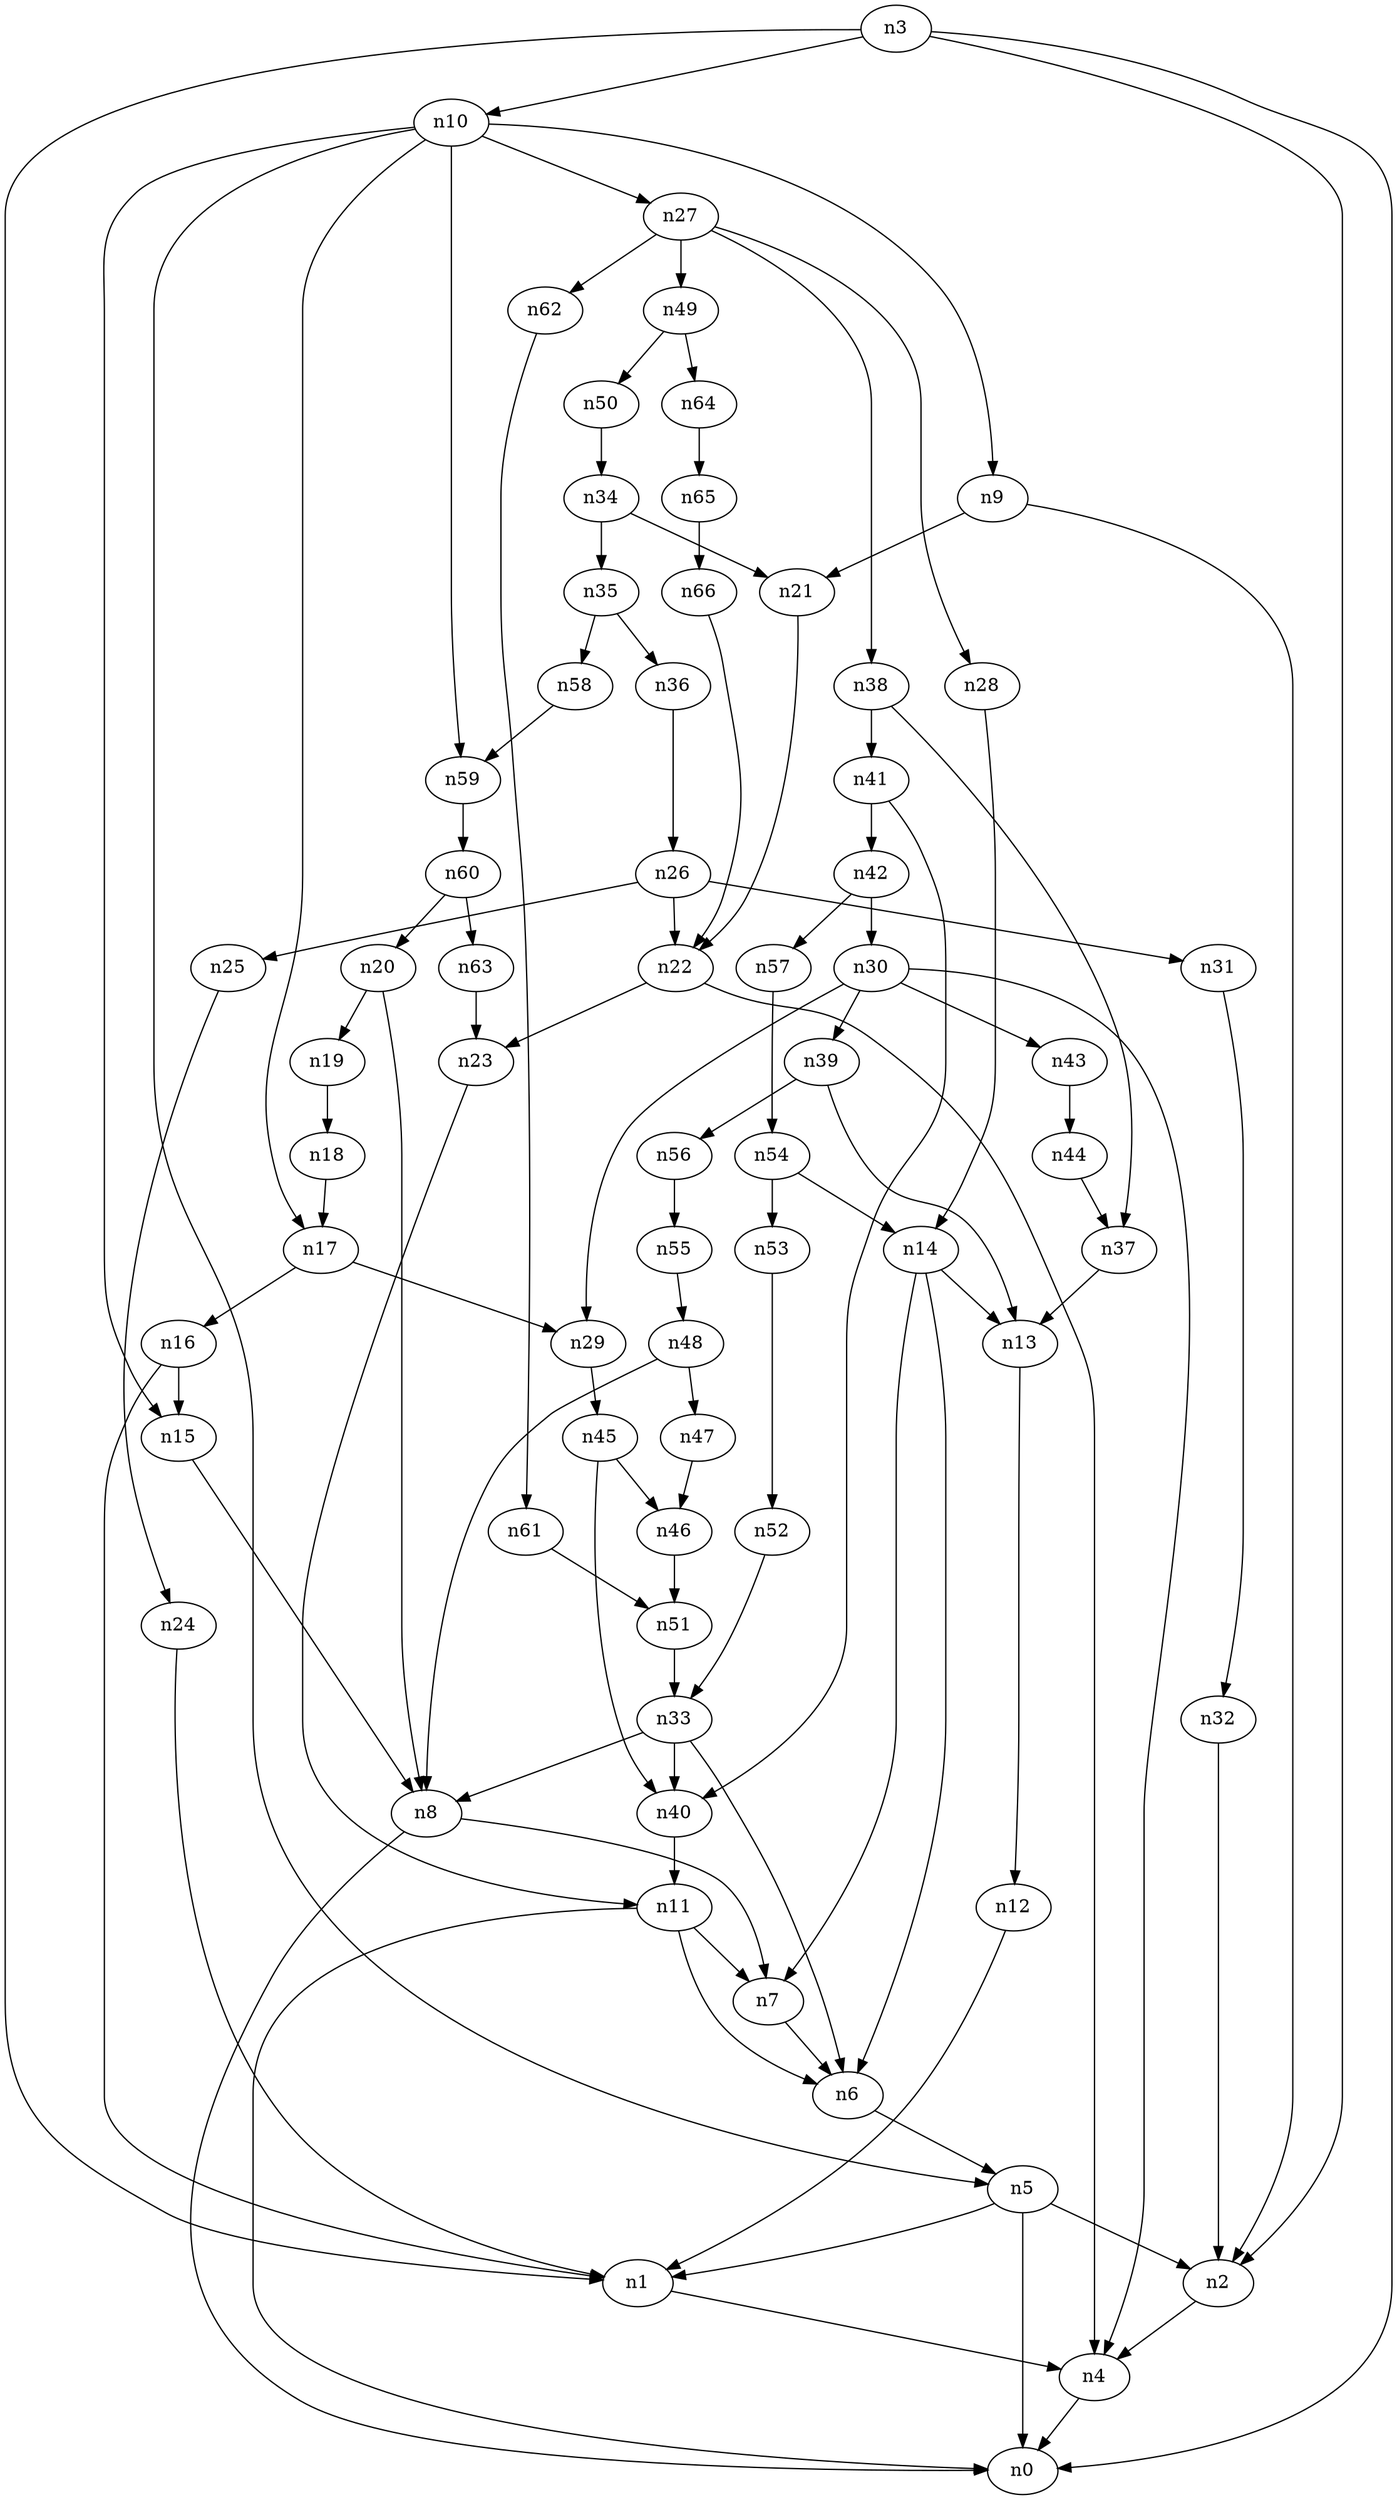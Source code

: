 digraph G {
	n1 -> n4	 [_graphml_id=e4];
	n2 -> n4	 [_graphml_id=e7];
	n3 -> n0	 [_graphml_id=e0];
	n3 -> n1	 [_graphml_id=e3];
	n3 -> n2	 [_graphml_id=e6];
	n3 -> n10	 [_graphml_id=e38];
	n4 -> n0	 [_graphml_id=e1];
	n5 -> n0	 [_graphml_id=e2];
	n5 -> n1	 [_graphml_id=e5];
	n5 -> n2	 [_graphml_id=e8];
	n6 -> n5	 [_graphml_id=e9];
	n7 -> n6	 [_graphml_id=e10];
	n8 -> n0	 [_graphml_id=e12];
	n8 -> n7	 [_graphml_id=e11];
	n9 -> n2	 [_graphml_id=e13];
	n9 -> n21	 [_graphml_id=e33];
	n10 -> n5	 [_graphml_id=e15];
	n10 -> n9	 [_graphml_id=e14];
	n10 -> n15	 [_graphml_id=e23];
	n10 -> n17	 [_graphml_id=e27];
	n10 -> n27	 [_graphml_id=e43];
	n10 -> n59	 [_graphml_id=e102];
	n11 -> n0	 [_graphml_id=e16];
	n11 -> n6	 [_graphml_id=e18];
	n11 -> n7	 [_graphml_id=e17];
	n12 -> n1	 [_graphml_id=e19];
	n13 -> n12	 [_graphml_id=e20];
	n14 -> n6	 [_graphml_id=e22];
	n14 -> n7	 [_graphml_id=e54];
	n14 -> n13	 [_graphml_id=e21];
	n15 -> n8	 [_graphml_id=e28];
	n16 -> n1	 [_graphml_id=e25];
	n16 -> n15	 [_graphml_id=e24];
	n17 -> n16	 [_graphml_id=e26];
	n17 -> n29	 [_graphml_id=e46];
	n18 -> n17	 [_graphml_id=e29];
	n19 -> n18	 [_graphml_id=e30];
	n20 -> n8	 [_graphml_id=e32];
	n20 -> n19	 [_graphml_id=e31];
	n21 -> n22	 [_graphml_id=e34];
	n22 -> n4	 [_graphml_id=e35];
	n22 -> n23	 [_graphml_id=e37];
	n23 -> n11	 [_graphml_id=e36];
	n24 -> n1	 [_graphml_id=e39];
	n25 -> n24	 [_graphml_id=e40];
	n26 -> n22	 [_graphml_id=e42];
	n26 -> n25	 [_graphml_id=e41];
	n26 -> n31	 [_graphml_id=e49];
	n27 -> n28	 [_graphml_id=e44];
	n27 -> n38	 [_graphml_id=e61];
	n27 -> n49	 [_graphml_id=e78];
	n27 -> n62	 [_graphml_id=e99];
	n28 -> n14	 [_graphml_id=e45];
	n29 -> n45	 [_graphml_id=e72];
	n30 -> n4	 [_graphml_id=e48];
	n30 -> n29	 [_graphml_id=e47];
	n30 -> n39	 [_graphml_id=e63];
	n30 -> n43	 [_graphml_id=e68];
	n31 -> n32	 [_graphml_id=e50];
	n32 -> n2	 [_graphml_id=e51];
	n33 -> n6	 [_graphml_id=e52];
	n33 -> n8	 [_graphml_id=e53];
	n33 -> n40	 [_graphml_id=e64];
	n34 -> n21	 [_graphml_id=e55];
	n34 -> n35	 [_graphml_id=e56];
	n35 -> n36	 [_graphml_id=e57];
	n35 -> n58	 [_graphml_id=e93];
	n36 -> n26	 [_graphml_id=e58];
	n37 -> n13	 [_graphml_id=e59];
	n38 -> n37	 [_graphml_id=e60];
	n38 -> n41	 [_graphml_id=e92];
	n39 -> n13	 [_graphml_id=e62];
	n39 -> n56	 [_graphml_id=e89];
	n40 -> n11	 [_graphml_id=e73];
	n41 -> n40	 [_graphml_id=e65];
	n41 -> n42	 [_graphml_id=e66];
	n42 -> n30	 [_graphml_id=e67];
	n42 -> n57	 [_graphml_id=e90];
	n43 -> n44	 [_graphml_id=e69];
	n44 -> n37	 [_graphml_id=e70];
	n45 -> n40	 [_graphml_id=e71];
	n45 -> n46	 [_graphml_id=e74];
	n46 -> n51	 [_graphml_id=e82];
	n47 -> n46	 [_graphml_id=e75];
	n48 -> n8	 [_graphml_id=e77];
	n48 -> n47	 [_graphml_id=e76];
	n49 -> n50	 [_graphml_id=e79];
	n49 -> n64	 [_graphml_id=e103];
	n50 -> n34	 [_graphml_id=e80];
	n51 -> n33	 [_graphml_id=e81];
	n52 -> n33	 [_graphml_id=e83];
	n53 -> n52	 [_graphml_id=e84];
	n54 -> n14	 [_graphml_id=e86];
	n54 -> n53	 [_graphml_id=e85];
	n55 -> n48	 [_graphml_id=e87];
	n56 -> n55	 [_graphml_id=e88];
	n57 -> n54	 [_graphml_id=e91];
	n58 -> n59	 [_graphml_id=e94];
	n59 -> n60	 [_graphml_id=e95];
	n60 -> n20	 [_graphml_id=e96];
	n60 -> n63	 [_graphml_id=e100];
	n61 -> n51	 [_graphml_id=e97];
	n62 -> n61	 [_graphml_id=e98];
	n63 -> n23	 [_graphml_id=e101];
	n64 -> n65	 [_graphml_id=e104];
	n65 -> n66	 [_graphml_id=e105];
	n66 -> n22	 [_graphml_id=e106];
}
